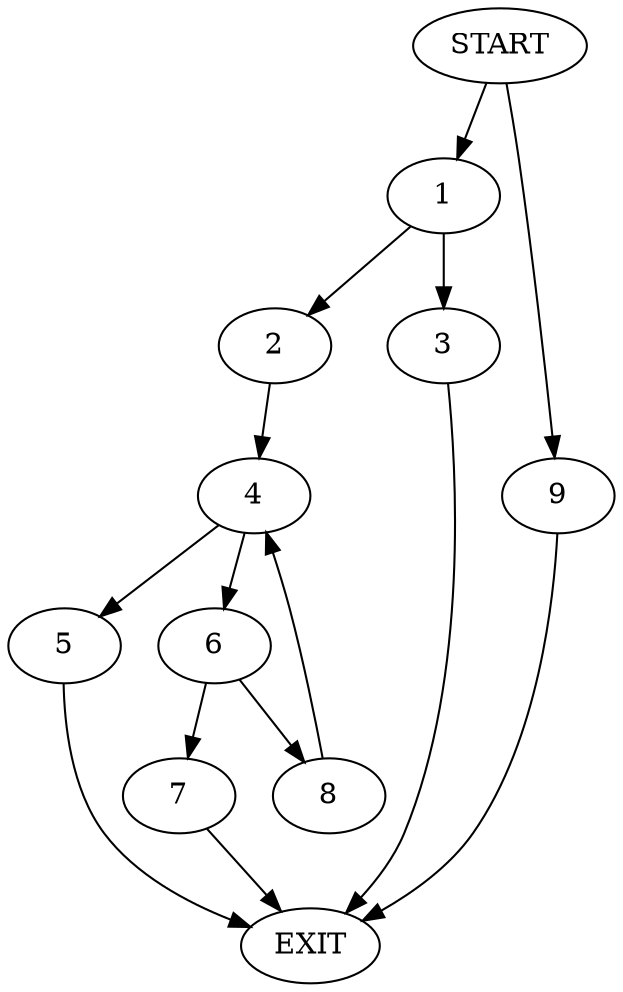 digraph {
0 [label="START"]
10 [label="EXIT"]
0 -> 1
1 -> 2
1 -> 3
2 -> 4
3 -> 10
4 -> 5
4 -> 6
6 -> 7
6 -> 8
5 -> 10
7 -> 10
8 -> 4
0 -> 9
9 -> 10
}
